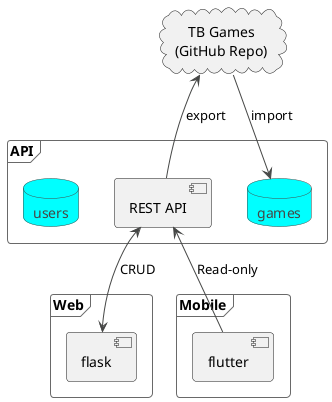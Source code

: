 @startuml
'https://plantuml.com/component-diagram
skinparam defaultTextAlignment center
!theme vibrant

frame "API" {
    [REST API]
    database games
    database users
}

frame "Web" {
    [flask]
}
[flask] <-up-> [REST API]: "CRUD"

frame "Mobile" {
    [flutter] -up-> [REST API]: "Read-only"
}

cloud "TB Games\n(GitHub Repo)" as Repo {
}

Repo <-- [REST API] : "export"
Repo --> games : "import"


@enduml